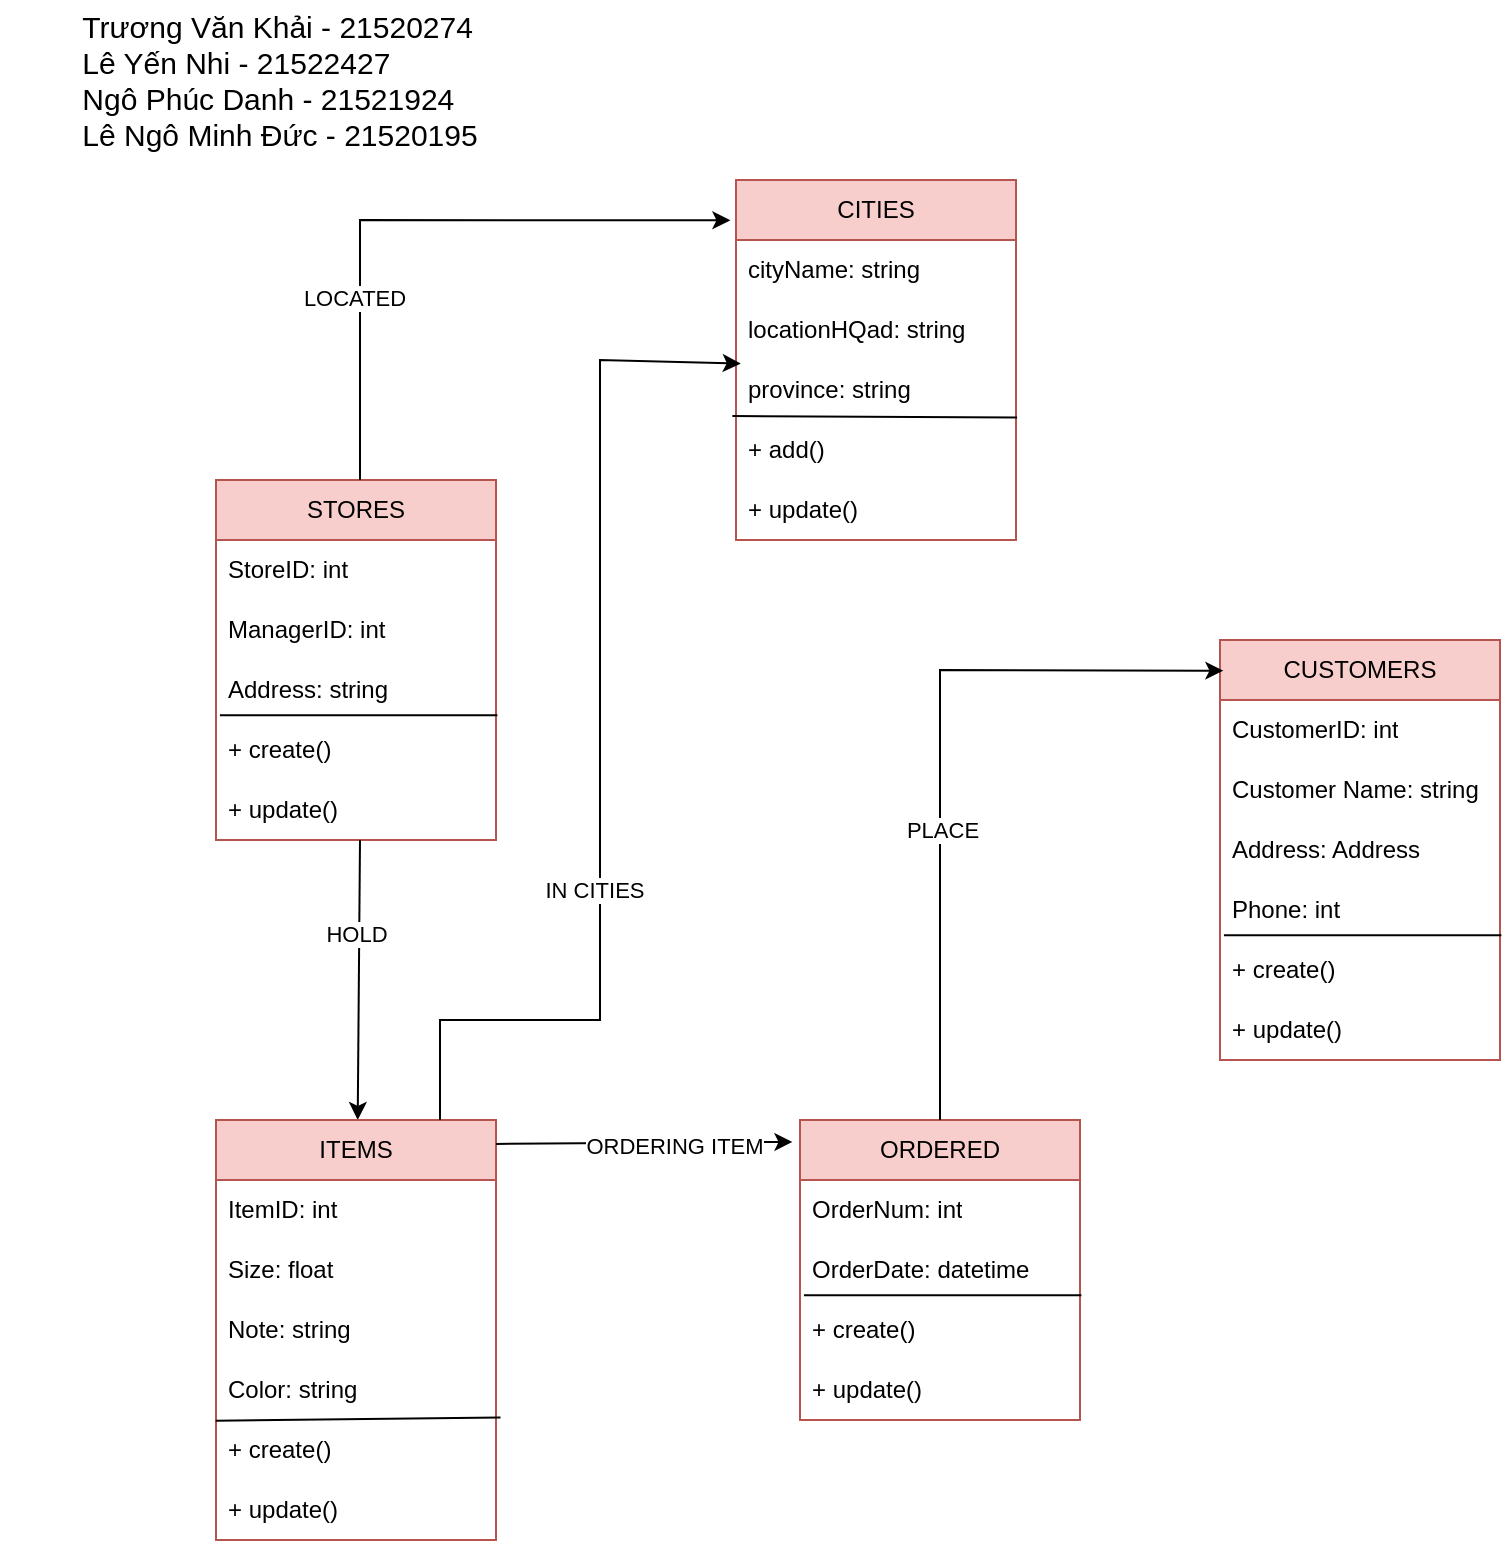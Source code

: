 <mxfile version="21.1.2" type="device">
  <diagram name="Page-1" id="tWQN-asUoCm8YYXKyLHe">
    <mxGraphModel dx="1276" dy="654" grid="1" gridSize="10" guides="1" tooltips="1" connect="1" arrows="1" fold="1" page="1" pageScale="1" pageWidth="827" pageHeight="1169" math="0" shadow="0">
      <root>
        <mxCell id="0" />
        <mxCell id="1" parent="0" />
        <mxCell id="fKbLTwSa_AMhw6pHvxHb-1" value="STORES" style="swimlane;fontStyle=0;childLayout=stackLayout;horizontal=1;startSize=30;horizontalStack=0;resizeParent=1;resizeParentMax=0;resizeLast=0;collapsible=1;marginBottom=0;whiteSpace=wrap;html=1;fillColor=#f8cecc;strokeColor=#b85450;" parent="1" vertex="1">
          <mxGeometry x="108" y="240" width="140" height="180" as="geometry" />
        </mxCell>
        <mxCell id="fKbLTwSa_AMhw6pHvxHb-5" value="StoreID: int" style="text;strokeColor=none;fillColor=none;align=left;verticalAlign=middle;spacingLeft=4;spacingRight=4;overflow=hidden;points=[[0,0.5],[1,0.5]];portConstraint=eastwest;rotatable=0;whiteSpace=wrap;html=1;" parent="fKbLTwSa_AMhw6pHvxHb-1" vertex="1">
          <mxGeometry y="30" width="140" height="30" as="geometry" />
        </mxCell>
        <mxCell id="WCWMVQkRDnlybE9e6MJ0-1" value="ManagerID: int" style="text;strokeColor=none;fillColor=none;align=left;verticalAlign=middle;spacingLeft=4;spacingRight=4;overflow=hidden;points=[[0,0.5],[1,0.5]];portConstraint=eastwest;rotatable=0;whiteSpace=wrap;html=1;" parent="fKbLTwSa_AMhw6pHvxHb-1" vertex="1">
          <mxGeometry y="60" width="140" height="30" as="geometry" />
        </mxCell>
        <mxCell id="fKbLTwSa_AMhw6pHvxHb-7" value="Address: string" style="text;strokeColor=none;fillColor=none;align=left;verticalAlign=middle;spacingLeft=4;spacingRight=4;overflow=hidden;points=[[0,0.5],[1,0.5]];portConstraint=eastwest;rotatable=0;whiteSpace=wrap;html=1;" parent="fKbLTwSa_AMhw6pHvxHb-1" vertex="1">
          <mxGeometry y="90" width="140" height="30" as="geometry" />
        </mxCell>
        <mxCell id="fKbLTwSa_AMhw6pHvxHb-6" value="+ create()" style="text;strokeColor=none;fillColor=none;align=left;verticalAlign=middle;spacingLeft=4;spacingRight=4;overflow=hidden;points=[[0,0.5],[1,0.5]];portConstraint=eastwest;rotatable=0;whiteSpace=wrap;html=1;" parent="fKbLTwSa_AMhw6pHvxHb-1" vertex="1">
          <mxGeometry y="120" width="140" height="30" as="geometry" />
        </mxCell>
        <mxCell id="fKbLTwSa_AMhw6pHvxHb-4" value="+ update()" style="text;strokeColor=none;fillColor=none;align=left;verticalAlign=middle;spacingLeft=4;spacingRight=4;overflow=hidden;points=[[0,0.5],[1,0.5]];portConstraint=eastwest;rotatable=0;whiteSpace=wrap;html=1;" parent="fKbLTwSa_AMhw6pHvxHb-1" vertex="1">
          <mxGeometry y="150" width="140" height="30" as="geometry" />
        </mxCell>
        <mxCell id="fKbLTwSa_AMhw6pHvxHb-16" value="" style="endArrow=none;html=1;rounded=0;exitX=0.014;exitY=-0.078;exitDx=0;exitDy=0;exitPerimeter=0;entryX=1.005;entryY=-0.078;entryDx=0;entryDy=0;entryPerimeter=0;" parent="fKbLTwSa_AMhw6pHvxHb-1" source="fKbLTwSa_AMhw6pHvxHb-6" target="fKbLTwSa_AMhw6pHvxHb-6" edge="1">
          <mxGeometry width="50" height="50" relative="1" as="geometry">
            <mxPoint x="170" y="260" as="sourcePoint" />
            <mxPoint x="220" y="210" as="targetPoint" />
          </mxGeometry>
        </mxCell>
        <mxCell id="WCWMVQkRDnlybE9e6MJ0-8" value="" style="endArrow=classic;html=1;rounded=0;" parent="fKbLTwSa_AMhw6pHvxHb-1" target="fKbLTwSa_AMhw6pHvxHb-8" edge="1">
          <mxGeometry width="50" height="50" relative="1" as="geometry">
            <mxPoint x="72" y="180" as="sourcePoint" />
            <mxPoint x="122" y="130" as="targetPoint" />
          </mxGeometry>
        </mxCell>
        <mxCell id="WCWMVQkRDnlybE9e6MJ0-9" value="HOLD" style="edgeLabel;html=1;align=center;verticalAlign=middle;resizable=0;points=[];" parent="WCWMVQkRDnlybE9e6MJ0-8" vertex="1" connectable="0">
          <mxGeometry x="-0.336" y="-2" relative="1" as="geometry">
            <mxPoint as="offset" />
          </mxGeometry>
        </mxCell>
        <mxCell id="fKbLTwSa_AMhw6pHvxHb-8" value="ITEMS" style="swimlane;fontStyle=0;childLayout=stackLayout;horizontal=1;startSize=30;horizontalStack=0;resizeParent=1;resizeParentMax=0;resizeLast=0;collapsible=1;marginBottom=0;whiteSpace=wrap;html=1;fillColor=#f8cecc;strokeColor=#b85450;" parent="1" vertex="1">
          <mxGeometry x="108" y="560" width="140" height="210" as="geometry" />
        </mxCell>
        <mxCell id="fKbLTwSa_AMhw6pHvxHb-10" value="ItemID: int" style="text;strokeColor=none;fillColor=none;align=left;verticalAlign=middle;spacingLeft=4;spacingRight=4;overflow=hidden;points=[[0,0.5],[1,0.5]];portConstraint=eastwest;rotatable=0;whiteSpace=wrap;html=1;" parent="fKbLTwSa_AMhw6pHvxHb-8" vertex="1">
          <mxGeometry y="30" width="140" height="30" as="geometry" />
        </mxCell>
        <mxCell id="WCWMVQkRDnlybE9e6MJ0-3" value="Size: float" style="text;strokeColor=none;fillColor=none;align=left;verticalAlign=middle;spacingLeft=4;spacingRight=4;overflow=hidden;points=[[0,0.5],[1,0.5]];portConstraint=eastwest;rotatable=0;whiteSpace=wrap;html=1;" parent="fKbLTwSa_AMhw6pHvxHb-8" vertex="1">
          <mxGeometry y="60" width="140" height="30" as="geometry" />
        </mxCell>
        <mxCell id="fKbLTwSa_AMhw6pHvxHb-13" value="Note: string" style="text;strokeColor=none;fillColor=none;align=left;verticalAlign=middle;spacingLeft=4;spacingRight=4;overflow=hidden;points=[[0,0.5],[1,0.5]];portConstraint=eastwest;rotatable=0;whiteSpace=wrap;html=1;" parent="fKbLTwSa_AMhw6pHvxHb-8" vertex="1">
          <mxGeometry y="90" width="140" height="30" as="geometry" />
        </mxCell>
        <mxCell id="WCWMVQkRDnlybE9e6MJ0-4" value="Color: string" style="text;strokeColor=none;fillColor=none;align=left;verticalAlign=middle;spacingLeft=4;spacingRight=4;overflow=hidden;points=[[0,0.5],[1,0.5]];portConstraint=eastwest;rotatable=0;whiteSpace=wrap;html=1;" parent="fKbLTwSa_AMhw6pHvxHb-8" vertex="1">
          <mxGeometry y="120" width="140" height="30" as="geometry" />
        </mxCell>
        <mxCell id="fKbLTwSa_AMhw6pHvxHb-15" value="+ create()" style="text;strokeColor=none;fillColor=none;align=left;verticalAlign=middle;spacingLeft=4;spacingRight=4;overflow=hidden;points=[[0,0.5],[1,0.5]];portConstraint=eastwest;rotatable=0;whiteSpace=wrap;html=1;" parent="fKbLTwSa_AMhw6pHvxHb-8" vertex="1">
          <mxGeometry y="150" width="140" height="30" as="geometry" />
        </mxCell>
        <mxCell id="fKbLTwSa_AMhw6pHvxHb-14" value="+ update()" style="text;strokeColor=none;fillColor=none;align=left;verticalAlign=middle;spacingLeft=4;spacingRight=4;overflow=hidden;points=[[0,0.5],[1,0.5]];portConstraint=eastwest;rotatable=0;whiteSpace=wrap;html=1;" parent="fKbLTwSa_AMhw6pHvxHb-8" vertex="1">
          <mxGeometry y="180" width="140" height="30" as="geometry" />
        </mxCell>
        <mxCell id="WCWMVQkRDnlybE9e6MJ0-5" value="" style="endArrow=none;html=1;rounded=0;exitX=-0.001;exitY=0.013;exitDx=0;exitDy=0;exitPerimeter=0;entryX=1.016;entryY=-0.04;entryDx=0;entryDy=0;entryPerimeter=0;" parent="fKbLTwSa_AMhw6pHvxHb-8" source="fKbLTwSa_AMhw6pHvxHb-15" target="fKbLTwSa_AMhw6pHvxHb-15" edge="1">
          <mxGeometry width="50" height="50" relative="1" as="geometry">
            <mxPoint x="182" y="40" as="sourcePoint" />
            <mxPoint x="232" y="-10" as="targetPoint" />
          </mxGeometry>
        </mxCell>
        <mxCell id="fKbLTwSa_AMhw6pHvxHb-17" value="CITIES" style="swimlane;fontStyle=0;childLayout=stackLayout;horizontal=1;startSize=30;horizontalStack=0;resizeParent=1;resizeParentMax=0;resizeLast=0;collapsible=1;marginBottom=0;whiteSpace=wrap;html=1;fillColor=#f8cecc;strokeColor=#b85450;" parent="1" vertex="1">
          <mxGeometry x="368" y="90" width="140" height="180" as="geometry" />
        </mxCell>
        <mxCell id="fKbLTwSa_AMhw6pHvxHb-20" value="cityName: string" style="text;strokeColor=none;fillColor=none;align=left;verticalAlign=middle;spacingLeft=4;spacingRight=4;overflow=hidden;points=[[0,0.5],[1,0.5]];portConstraint=eastwest;rotatable=0;whiteSpace=wrap;html=1;" parent="fKbLTwSa_AMhw6pHvxHb-17" vertex="1">
          <mxGeometry y="30" width="140" height="30" as="geometry" />
        </mxCell>
        <mxCell id="fKbLTwSa_AMhw6pHvxHb-21" value="locationHQad: string" style="text;strokeColor=none;fillColor=none;align=left;verticalAlign=middle;spacingLeft=4;spacingRight=4;overflow=hidden;points=[[0,0.5],[1,0.5]];portConstraint=eastwest;rotatable=0;whiteSpace=wrap;html=1;" parent="fKbLTwSa_AMhw6pHvxHb-17" vertex="1">
          <mxGeometry y="60" width="140" height="30" as="geometry" />
        </mxCell>
        <mxCell id="hNPoDgTNuxjrgSZhUWBY-5" value="province: string" style="text;strokeColor=none;fillColor=none;align=left;verticalAlign=middle;spacingLeft=4;spacingRight=4;overflow=hidden;points=[[0,0.5],[1,0.5]];portConstraint=eastwest;rotatable=0;whiteSpace=wrap;html=1;" parent="fKbLTwSa_AMhw6pHvxHb-17" vertex="1">
          <mxGeometry y="90" width="140" height="30" as="geometry" />
        </mxCell>
        <mxCell id="fKbLTwSa_AMhw6pHvxHb-22" value="+ add()" style="text;strokeColor=none;fillColor=none;align=left;verticalAlign=middle;spacingLeft=4;spacingRight=4;overflow=hidden;points=[[0,0.5],[1,0.5]];portConstraint=eastwest;rotatable=0;whiteSpace=wrap;html=1;" parent="fKbLTwSa_AMhw6pHvxHb-17" vertex="1">
          <mxGeometry y="120" width="140" height="30" as="geometry" />
        </mxCell>
        <mxCell id="fKbLTwSa_AMhw6pHvxHb-23" value="+ update()" style="text;strokeColor=none;fillColor=none;align=left;verticalAlign=middle;spacingLeft=4;spacingRight=4;overflow=hidden;points=[[0,0.5],[1,0.5]];portConstraint=eastwest;rotatable=0;whiteSpace=wrap;html=1;" parent="fKbLTwSa_AMhw6pHvxHb-17" vertex="1">
          <mxGeometry y="150" width="140" height="30" as="geometry" />
        </mxCell>
        <mxCell id="hNPoDgTNuxjrgSZhUWBY-6" value="" style="endArrow=none;html=1;rounded=0;entryX=1.004;entryY=-0.04;entryDx=0;entryDy=0;entryPerimeter=0;exitX=-0.013;exitY=-0.067;exitDx=0;exitDy=0;exitPerimeter=0;" parent="fKbLTwSa_AMhw6pHvxHb-17" source="fKbLTwSa_AMhw6pHvxHb-22" target="fKbLTwSa_AMhw6pHvxHb-22" edge="1">
          <mxGeometry width="50" height="50" relative="1" as="geometry">
            <mxPoint x="32" y="320" as="sourcePoint" />
            <mxPoint x="82" y="270" as="targetPoint" />
          </mxGeometry>
        </mxCell>
        <mxCell id="fKbLTwSa_AMhw6pHvxHb-25" value="ORDERED" style="swimlane;fontStyle=0;childLayout=stackLayout;horizontal=1;startSize=30;horizontalStack=0;resizeParent=1;resizeParentMax=0;resizeLast=0;collapsible=1;marginBottom=0;whiteSpace=wrap;html=1;fillColor=#f8cecc;strokeColor=#b85450;" parent="1" vertex="1">
          <mxGeometry x="400" y="560" width="140" height="150" as="geometry" />
        </mxCell>
        <mxCell id="fKbLTwSa_AMhw6pHvxHb-26" value="OrderNum: int" style="text;strokeColor=none;fillColor=none;align=left;verticalAlign=middle;spacingLeft=4;spacingRight=4;overflow=hidden;points=[[0,0.5],[1,0.5]];portConstraint=eastwest;rotatable=0;whiteSpace=wrap;html=1;" parent="fKbLTwSa_AMhw6pHvxHb-25" vertex="1">
          <mxGeometry y="30" width="140" height="30" as="geometry" />
        </mxCell>
        <mxCell id="fKbLTwSa_AMhw6pHvxHb-27" value="OrderDate: datetime" style="text;strokeColor=none;fillColor=none;align=left;verticalAlign=middle;spacingLeft=4;spacingRight=4;overflow=hidden;points=[[0,0.5],[1,0.5]];portConstraint=eastwest;rotatable=0;whiteSpace=wrap;html=1;" parent="fKbLTwSa_AMhw6pHvxHb-25" vertex="1">
          <mxGeometry y="60" width="140" height="30" as="geometry" />
        </mxCell>
        <mxCell id="fKbLTwSa_AMhw6pHvxHb-30" value="+ create()" style="text;strokeColor=none;fillColor=none;align=left;verticalAlign=middle;spacingLeft=4;spacingRight=4;overflow=hidden;points=[[0,0.5],[1,0.5]];portConstraint=eastwest;rotatable=0;whiteSpace=wrap;html=1;" parent="fKbLTwSa_AMhw6pHvxHb-25" vertex="1">
          <mxGeometry y="90" width="140" height="30" as="geometry" />
        </mxCell>
        <mxCell id="fKbLTwSa_AMhw6pHvxHb-31" value="+ update()" style="text;strokeColor=none;fillColor=none;align=left;verticalAlign=middle;spacingLeft=4;spacingRight=4;overflow=hidden;points=[[0,0.5],[1,0.5]];portConstraint=eastwest;rotatable=0;whiteSpace=wrap;html=1;" parent="fKbLTwSa_AMhw6pHvxHb-25" vertex="1">
          <mxGeometry y="120" width="140" height="30" as="geometry" />
        </mxCell>
        <mxCell id="fKbLTwSa_AMhw6pHvxHb-32" value="" style="endArrow=none;html=1;rounded=0;exitX=0.014;exitY=-0.078;exitDx=0;exitDy=0;exitPerimeter=0;entryX=1.005;entryY=-0.078;entryDx=0;entryDy=0;entryPerimeter=0;" parent="fKbLTwSa_AMhw6pHvxHb-25" source="fKbLTwSa_AMhw6pHvxHb-30" target="fKbLTwSa_AMhw6pHvxHb-30" edge="1">
          <mxGeometry width="50" height="50" relative="1" as="geometry">
            <mxPoint x="170" y="260" as="sourcePoint" />
            <mxPoint x="220" y="210" as="targetPoint" />
          </mxGeometry>
        </mxCell>
        <mxCell id="fKbLTwSa_AMhw6pHvxHb-33" value="CUSTOMERS" style="swimlane;fontStyle=0;childLayout=stackLayout;horizontal=1;startSize=30;horizontalStack=0;resizeParent=1;resizeParentMax=0;resizeLast=0;collapsible=1;marginBottom=0;whiteSpace=wrap;html=1;fillColor=#f8cecc;strokeColor=#b85450;" parent="1" vertex="1">
          <mxGeometry x="610" y="320" width="140" height="210" as="geometry" />
        </mxCell>
        <mxCell id="fKbLTwSa_AMhw6pHvxHb-36" value="CustomerID: int" style="text;strokeColor=none;fillColor=none;align=left;verticalAlign=middle;spacingLeft=4;spacingRight=4;overflow=hidden;points=[[0,0.5],[1,0.5]];portConstraint=eastwest;rotatable=0;whiteSpace=wrap;html=1;" parent="fKbLTwSa_AMhw6pHvxHb-33" vertex="1">
          <mxGeometry y="30" width="140" height="30" as="geometry" />
        </mxCell>
        <mxCell id="fKbLTwSa_AMhw6pHvxHb-37" value="Customer Name: string" style="text;strokeColor=none;fillColor=none;align=left;verticalAlign=middle;spacingLeft=4;spacingRight=4;overflow=hidden;points=[[0,0.5],[1,0.5]];portConstraint=eastwest;rotatable=0;whiteSpace=wrap;html=1;" parent="fKbLTwSa_AMhw6pHvxHb-33" vertex="1">
          <mxGeometry y="60" width="140" height="30" as="geometry" />
        </mxCell>
        <mxCell id="hNPoDgTNuxjrgSZhUWBY-8" value="Address: Address" style="text;strokeColor=none;fillColor=none;align=left;verticalAlign=middle;spacingLeft=4;spacingRight=4;overflow=hidden;points=[[0,0.5],[1,0.5]];portConstraint=eastwest;rotatable=0;whiteSpace=wrap;html=1;" parent="fKbLTwSa_AMhw6pHvxHb-33" vertex="1">
          <mxGeometry y="90" width="140" height="30" as="geometry" />
        </mxCell>
        <mxCell id="hNPoDgTNuxjrgSZhUWBY-7" value="Phone: int" style="text;strokeColor=none;fillColor=none;align=left;verticalAlign=middle;spacingLeft=4;spacingRight=4;overflow=hidden;points=[[0,0.5],[1,0.5]];portConstraint=eastwest;rotatable=0;whiteSpace=wrap;html=1;" parent="fKbLTwSa_AMhw6pHvxHb-33" vertex="1">
          <mxGeometry y="120" width="140" height="30" as="geometry" />
        </mxCell>
        <mxCell id="fKbLTwSa_AMhw6pHvxHb-38" value="+ create()" style="text;strokeColor=none;fillColor=none;align=left;verticalAlign=middle;spacingLeft=4;spacingRight=4;overflow=hidden;points=[[0,0.5],[1,0.5]];portConstraint=eastwest;rotatable=0;whiteSpace=wrap;html=1;" parent="fKbLTwSa_AMhw6pHvxHb-33" vertex="1">
          <mxGeometry y="150" width="140" height="30" as="geometry" />
        </mxCell>
        <mxCell id="fKbLTwSa_AMhw6pHvxHb-39" value="+ update()" style="text;strokeColor=none;fillColor=none;align=left;verticalAlign=middle;spacingLeft=4;spacingRight=4;overflow=hidden;points=[[0,0.5],[1,0.5]];portConstraint=eastwest;rotatable=0;whiteSpace=wrap;html=1;" parent="fKbLTwSa_AMhw6pHvxHb-33" vertex="1">
          <mxGeometry y="180" width="140" height="30" as="geometry" />
        </mxCell>
        <mxCell id="fKbLTwSa_AMhw6pHvxHb-40" value="" style="endArrow=none;html=1;rounded=0;exitX=0.014;exitY=-0.078;exitDx=0;exitDy=0;exitPerimeter=0;entryX=1.005;entryY=-0.078;entryDx=0;entryDy=0;entryPerimeter=0;" parent="fKbLTwSa_AMhw6pHvxHb-33" source="fKbLTwSa_AMhw6pHvxHb-38" target="fKbLTwSa_AMhw6pHvxHb-38" edge="1">
          <mxGeometry width="50" height="50" relative="1" as="geometry">
            <mxPoint x="170" y="260" as="sourcePoint" />
            <mxPoint x="220" y="210" as="targetPoint" />
          </mxGeometry>
        </mxCell>
        <mxCell id="Ky7gmDlUNVWXy1pPphro-25" value="&lt;div style=&quot;text-align: left; font-size: 15px;&quot;&gt;&lt;span style=&quot;background-color: initial;&quot;&gt;&lt;font style=&quot;font-size: 15px;&quot;&gt;Trương Văn Khải - 21520274&lt;/font&gt;&lt;/span&gt;&lt;/div&gt;&lt;div style=&quot;text-align: left; font-size: 15px;&quot;&gt;&lt;span style=&quot;background-color: initial;&quot;&gt;&lt;font style=&quot;font-size: 15px;&quot;&gt;Lê Yến Nhi - 21522427&lt;/font&gt;&lt;/span&gt;&lt;/div&gt;&lt;div style=&quot;text-align: left; font-size: 15px;&quot;&gt;&lt;span style=&quot;background-color: initial;&quot;&gt;&lt;font style=&quot;font-size: 15px;&quot;&gt;Ngô Phúc Danh - 21521924&lt;/font&gt;&lt;/span&gt;&lt;/div&gt;&lt;div style=&quot;text-align: left; font-size: 15px;&quot;&gt;&lt;span style=&quot;background-color: initial;&quot;&gt;&lt;font style=&quot;font-size: 15px;&quot;&gt;Lê Ngô Minh Đức - 21520195&lt;/font&gt;&lt;/span&gt;&lt;/div&gt;" style="text;html=1;strokeColor=none;fillColor=none;align=center;verticalAlign=middle;whiteSpace=wrap;rounded=0;" parent="1" vertex="1">
          <mxGeometry width="280" height="80" as="geometry" />
        </mxCell>
        <mxCell id="WCWMVQkRDnlybE9e6MJ0-6" value="" style="endArrow=classic;html=1;rounded=0;entryX=-0.02;entryY=0.112;entryDx=0;entryDy=0;entryPerimeter=0;" parent="1" target="fKbLTwSa_AMhw6pHvxHb-17" edge="1">
          <mxGeometry width="50" height="50" relative="1" as="geometry">
            <mxPoint x="180" y="240" as="sourcePoint" />
            <mxPoint x="230" y="190" as="targetPoint" />
            <Array as="points">
              <mxPoint x="180" y="110" />
            </Array>
          </mxGeometry>
        </mxCell>
        <mxCell id="WCWMVQkRDnlybE9e6MJ0-7" value="LOCATED" style="edgeLabel;html=1;align=center;verticalAlign=middle;resizable=0;points=[];" parent="WCWMVQkRDnlybE9e6MJ0-6" vertex="1" connectable="0">
          <mxGeometry x="-0.422" y="3" relative="1" as="geometry">
            <mxPoint as="offset" />
          </mxGeometry>
        </mxCell>
        <mxCell id="WCWMVQkRDnlybE9e6MJ0-10" value="" style="endArrow=classic;html=1;rounded=0;exitX=1;exitY=0.057;exitDx=0;exitDy=0;exitPerimeter=0;entryX=-0.027;entryY=0.073;entryDx=0;entryDy=0;entryPerimeter=0;" parent="1" source="fKbLTwSa_AMhw6pHvxHb-8" target="fKbLTwSa_AMhw6pHvxHb-25" edge="1">
          <mxGeometry width="50" height="50" relative="1" as="geometry">
            <mxPoint x="320" y="530" as="sourcePoint" />
            <mxPoint x="370" y="480" as="targetPoint" />
          </mxGeometry>
        </mxCell>
        <mxCell id="WCWMVQkRDnlybE9e6MJ0-11" value="ORDERING ITEM" style="edgeLabel;html=1;align=center;verticalAlign=middle;resizable=0;points=[];" parent="WCWMVQkRDnlybE9e6MJ0-10" vertex="1" connectable="0">
          <mxGeometry x="0.194" y="-1" relative="1" as="geometry">
            <mxPoint as="offset" />
          </mxGeometry>
        </mxCell>
        <mxCell id="WCWMVQkRDnlybE9e6MJ0-12" value="" style="endArrow=classic;html=1;rounded=0;entryX=0.012;entryY=0.073;entryDx=0;entryDy=0;entryPerimeter=0;" parent="1" target="fKbLTwSa_AMhw6pHvxHb-33" edge="1">
          <mxGeometry width="50" height="50" relative="1" as="geometry">
            <mxPoint x="470" y="560" as="sourcePoint" />
            <mxPoint x="520" y="510" as="targetPoint" />
            <Array as="points">
              <mxPoint x="470" y="335" />
            </Array>
          </mxGeometry>
        </mxCell>
        <mxCell id="WCWMVQkRDnlybE9e6MJ0-13" value="PLACE" style="edgeLabel;html=1;align=center;verticalAlign=middle;resizable=0;points=[];" parent="WCWMVQkRDnlybE9e6MJ0-12" vertex="1" connectable="0">
          <mxGeometry x="-0.2" y="-1" relative="1" as="geometry">
            <mxPoint y="1" as="offset" />
          </mxGeometry>
        </mxCell>
        <mxCell id="WCWMVQkRDnlybE9e6MJ0-15" value="" style="endArrow=classic;html=1;rounded=0;entryX=0.017;entryY=0.059;entryDx=0;entryDy=0;entryPerimeter=0;" parent="1" target="hNPoDgTNuxjrgSZhUWBY-5" edge="1">
          <mxGeometry width="50" height="50" relative="1" as="geometry">
            <mxPoint x="220" y="560" as="sourcePoint" />
            <mxPoint x="370" y="370" as="targetPoint" />
            <Array as="points">
              <mxPoint x="220" y="510" />
              <mxPoint x="300" y="510" />
              <mxPoint x="300" y="180" />
            </Array>
          </mxGeometry>
        </mxCell>
        <mxCell id="WCWMVQkRDnlybE9e6MJ0-16" value="IN CITIES" style="edgeLabel;html=1;align=center;verticalAlign=middle;resizable=0;points=[];" parent="WCWMVQkRDnlybE9e6MJ0-15" vertex="1" connectable="0">
          <mxGeometry x="-0.264" y="3" relative="1" as="geometry">
            <mxPoint as="offset" />
          </mxGeometry>
        </mxCell>
      </root>
    </mxGraphModel>
  </diagram>
</mxfile>
